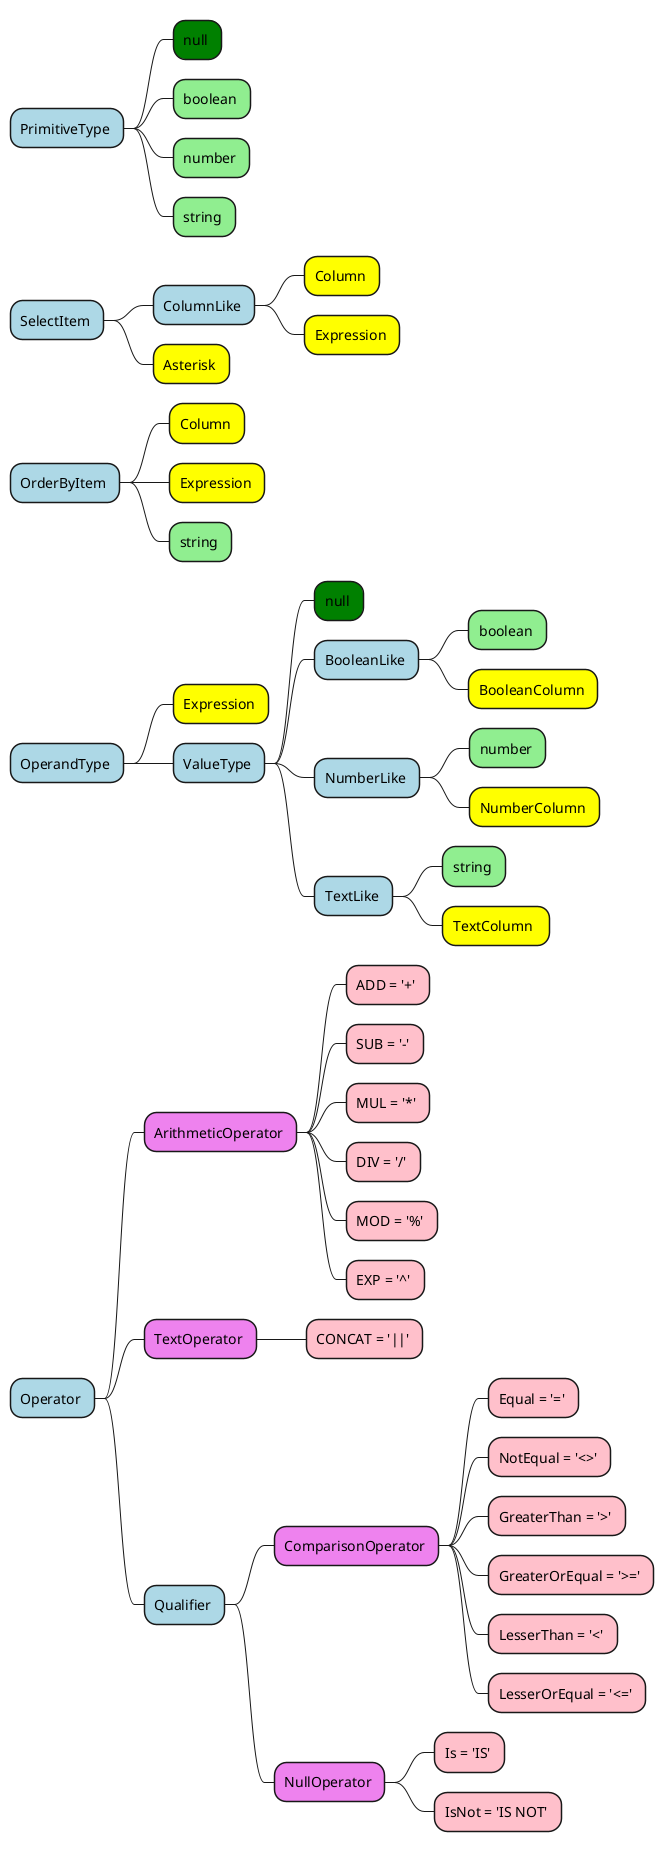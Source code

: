 @startmindmap

<style>
mindmapDiagram {
  .primitive {
    BackgroundColor lightgreen
  }
  .type {
    BackgroundColor #lightblue
  }
  .class {
    BackgroundColor #yellow
  }
  .null {
    BackgroundColor #green
  }
  .enum {
    BackgroundColor #violet
  }
  .enumItem {
    BackgroundColor #pink
  }
}
</style>

* PrimitiveType <<type>>
** null <<null>>
** boolean <<primitive>>
** number <<primitive>>
** string <<primitive>>

* SelectItem <<type>>
** ColumnLike <<type>>
*** Column <<class>>
*** Expression <<class>>
** Asterisk <<class>>

* OrderByItem <<type>>
** Column <<class>>
** Expression <<class>>
** string <<primitive>>

* OperandType <<type>>
** Expression <<class>>
** ValueType <<type>>
*** null <<null>>
*** BooleanLike <<type>>
**** boolean <<primitive>>
**** BooleanColumn <<class>>
*** NumberLike <<type>>
**** number <<primitive>>
**** NumberColumn <<class>>
*** TextLike <<type>>
**** string <<primitive>>
**** TextColumn  <<class>>

* Operator <<type>>
** ArithmeticOperator <<enum>>
*** ADD = '+' <<enumItem>>
*** SUB = '-' <<enumItem>>
*** MUL = '*' <<enumItem>>
*** DIV = '/' <<enumItem>>
*** MOD = '%' <<enumItem>>
*** EXP = '^' <<enumItem>>
** TextOperator <<enum>>
*** CONCAT = '||' <<enumItem>>
** Qualifier <<type>>
*** ComparisonOperator <<enum>>
**** Equal = '=' <<enumItem>>
**** NotEqual = '<>' <<enumItem>>
**** GreaterThan = '>' <<enumItem>>
**** GreaterOrEqual = '>=' <<enumItem>>
**** LesserThan = '<' <<enumItem>>
**** LesserOrEqual = '<=' <<enumItem>>
*** NullOperator <<enum>>
**** Is = 'IS' <<enumItem>>
**** IsNot = 'IS NOT' <<enumItem>>

@endmindmap
